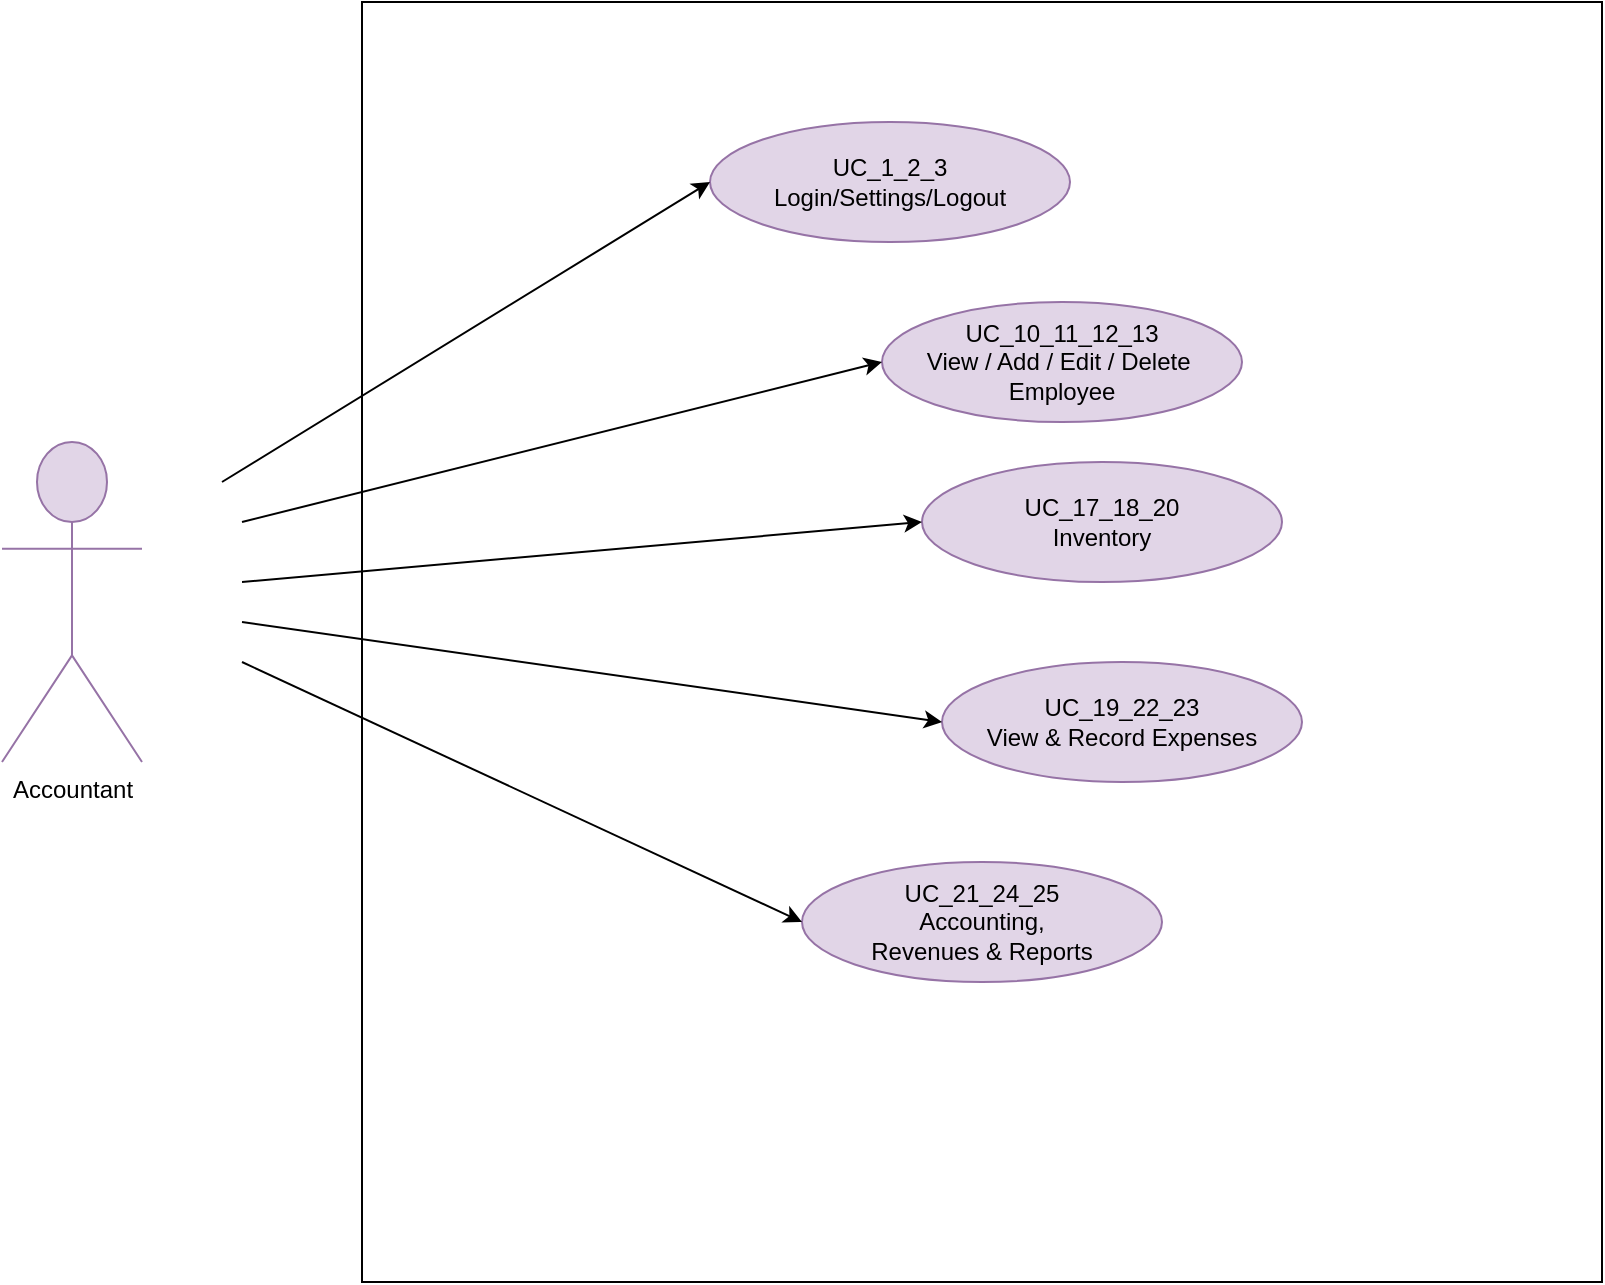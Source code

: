 <mxfile version="13.1.3" type="github"><diagram id="-3uLbVSds-IUAh7sHc_p" name="Page-1"><mxGraphModel dx="1038" dy="548" grid="1" gridSize="10" guides="1" tooltips="1" connect="1" arrows="1" fold="1" page="1" pageScale="1" pageWidth="827" pageHeight="1169" background="none" math="0" shadow="0"><root><mxCell id="0"/><mxCell id="1" parent="0"/><mxCell id="jOjUwub4iqpzyfYmblps-25" value="" style="rounded=0;whiteSpace=wrap;html=1;" parent="1" vertex="1"><mxGeometry x="240" y="180" width="620" height="640" as="geometry"/></mxCell><mxCell id="jOjUwub4iqpzyfYmblps-7" value="Accountant" style="shape=umlActor;html=1;verticalLabelPosition=bottom;verticalAlign=top;align=center;fillColor=#e1d5e7;strokeColor=#9673a6;" parent="1" vertex="1"><mxGeometry x="60" y="400" width="70" height="160" as="geometry"/></mxCell><mxCell id="jOjUwub4iqpzyfYmblps-14" value="UC_10_11_12_13&lt;br&gt;View / Add / Edit / Delete&amp;nbsp;&lt;br&gt;Employee" style="ellipse;whiteSpace=wrap;html=1;fillColor=#e1d5e7;strokeColor=#9673a6;" parent="1" vertex="1"><mxGeometry x="500" y="330" width="180" height="60" as="geometry"/></mxCell><mxCell id="jOjUwub4iqpzyfYmblps-15" value="UC_17_18_20&lt;br&gt;Inventory" style="ellipse;whiteSpace=wrap;html=1;fillColor=#e1d5e7;strokeColor=#9673a6;" parent="1" vertex="1"><mxGeometry x="520" y="410" width="180" height="60" as="geometry"/></mxCell><mxCell id="jOjUwub4iqpzyfYmblps-16" value="UC_21_24_25&lt;br&gt;Accounting,&lt;br&gt;Revenues &amp;amp; Reports" style="ellipse;whiteSpace=wrap;html=1;fillColor=#e1d5e7;strokeColor=#9673a6;" parent="1" vertex="1"><mxGeometry x="460" y="610" width="180" height="60" as="geometry"/></mxCell><mxCell id="jOjUwub4iqpzyfYmblps-17" value="UC_1_2_3&lt;br&gt;Login/Settings/Logout" style="ellipse;whiteSpace=wrap;html=1;fillColor=#e1d5e7;strokeColor=#9673a6;" parent="1" vertex="1"><mxGeometry x="414" y="240" width="180" height="60" as="geometry"/></mxCell><mxCell id="jOjUwub4iqpzyfYmblps-26" value="" style="endArrow=classic;html=1;entryX=0;entryY=0.5;entryDx=0;entryDy=0;" parent="1" target="jOjUwub4iqpzyfYmblps-17" edge="1"><mxGeometry width="50" height="50" relative="1" as="geometry"><mxPoint x="170" y="420" as="sourcePoint"/><mxPoint x="380" y="310" as="targetPoint"/></mxGeometry></mxCell><mxCell id="jOjUwub4iqpzyfYmblps-27" value="" style="endArrow=classic;html=1;entryX=0;entryY=0.5;entryDx=0;entryDy=0;" parent="1" target="jOjUwub4iqpzyfYmblps-14" edge="1"><mxGeometry width="50" height="50" relative="1" as="geometry"><mxPoint x="180" y="440" as="sourcePoint"/><mxPoint x="460" y="390" as="targetPoint"/></mxGeometry></mxCell><mxCell id="jOjUwub4iqpzyfYmblps-28" value="" style="endArrow=classic;html=1;entryX=0;entryY=0.5;entryDx=0;entryDy=0;" parent="1" target="jOjUwub4iqpzyfYmblps-15" edge="1"><mxGeometry width="50" height="50" relative="1" as="geometry"><mxPoint x="180" y="470" as="sourcePoint"/><mxPoint x="500" y="465" as="targetPoint"/></mxGeometry></mxCell><mxCell id="jOjUwub4iqpzyfYmblps-29" value="" style="endArrow=classic;html=1;entryX=0;entryY=0.5;entryDx=0;entryDy=0;" parent="1" target="jOjUwub4iqpzyfYmblps-16" edge="1"><mxGeometry width="50" height="50" relative="1" as="geometry"><mxPoint x="180" y="510" as="sourcePoint"/><mxPoint x="450" y="550" as="targetPoint"/></mxGeometry></mxCell><mxCell id="gXty2CHMIHaD7qGIg6Gm-1" value="UC_19_22_23&lt;br&gt;View &amp;amp; Record Expenses" style="ellipse;whiteSpace=wrap;html=1;fillColor=#e1d5e7;strokeColor=#9673a6;" parent="1" vertex="1"><mxGeometry x="530" y="510" width="180" height="60" as="geometry"/></mxCell><mxCell id="gXty2CHMIHaD7qGIg6Gm-2" value="" style="endArrow=classic;html=1;entryX=0;entryY=0.5;entryDx=0;entryDy=0;" parent="1" target="gXty2CHMIHaD7qGIg6Gm-1" edge="1"><mxGeometry width="50" height="50" relative="1" as="geometry"><mxPoint x="180" y="490" as="sourcePoint"/><mxPoint x="550" y="460" as="targetPoint"/></mxGeometry></mxCell></root></mxGraphModel></diagram></mxfile>